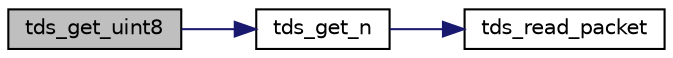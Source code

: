 digraph "tds_get_uint8"
{
 // LATEX_PDF_SIZE
  edge [fontname="Helvetica",fontsize="10",labelfontname="Helvetica",labelfontsize="10"];
  node [fontname="Helvetica",fontsize="10",shape=record];
  rankdir="LR";
  Node1 [label="tds_get_uint8",height=0.2,width=0.4,color="black", fillcolor="grey75", style="filled", fontcolor="black",tooltip="Get an uint64 from the server."];
  Node1 -> Node2 [color="midnightblue",fontsize="10",style="solid",fontname="Helvetica"];
  Node2 [label="tds_get_n",height=0.2,width=0.4,color="black", fillcolor="white", style="filled",URL="$a00564.html#gae777dd57e8d1bb40349d7d7d8434fddf",tooltip="Get N bytes from the buffer and return them in the already allocated space   given to us."];
  Node2 -> Node3 [color="midnightblue",fontsize="10",style="solid",fontname="Helvetica"];
  Node3 [label="tds_read_packet",height=0.2,width=0.4,color="black", fillcolor="white", style="filled",URL="$a00564.html#ga410619783bdf2bb60b0f27a5578e0e07",tooltip="Read in one 'packet' from the server."];
}
